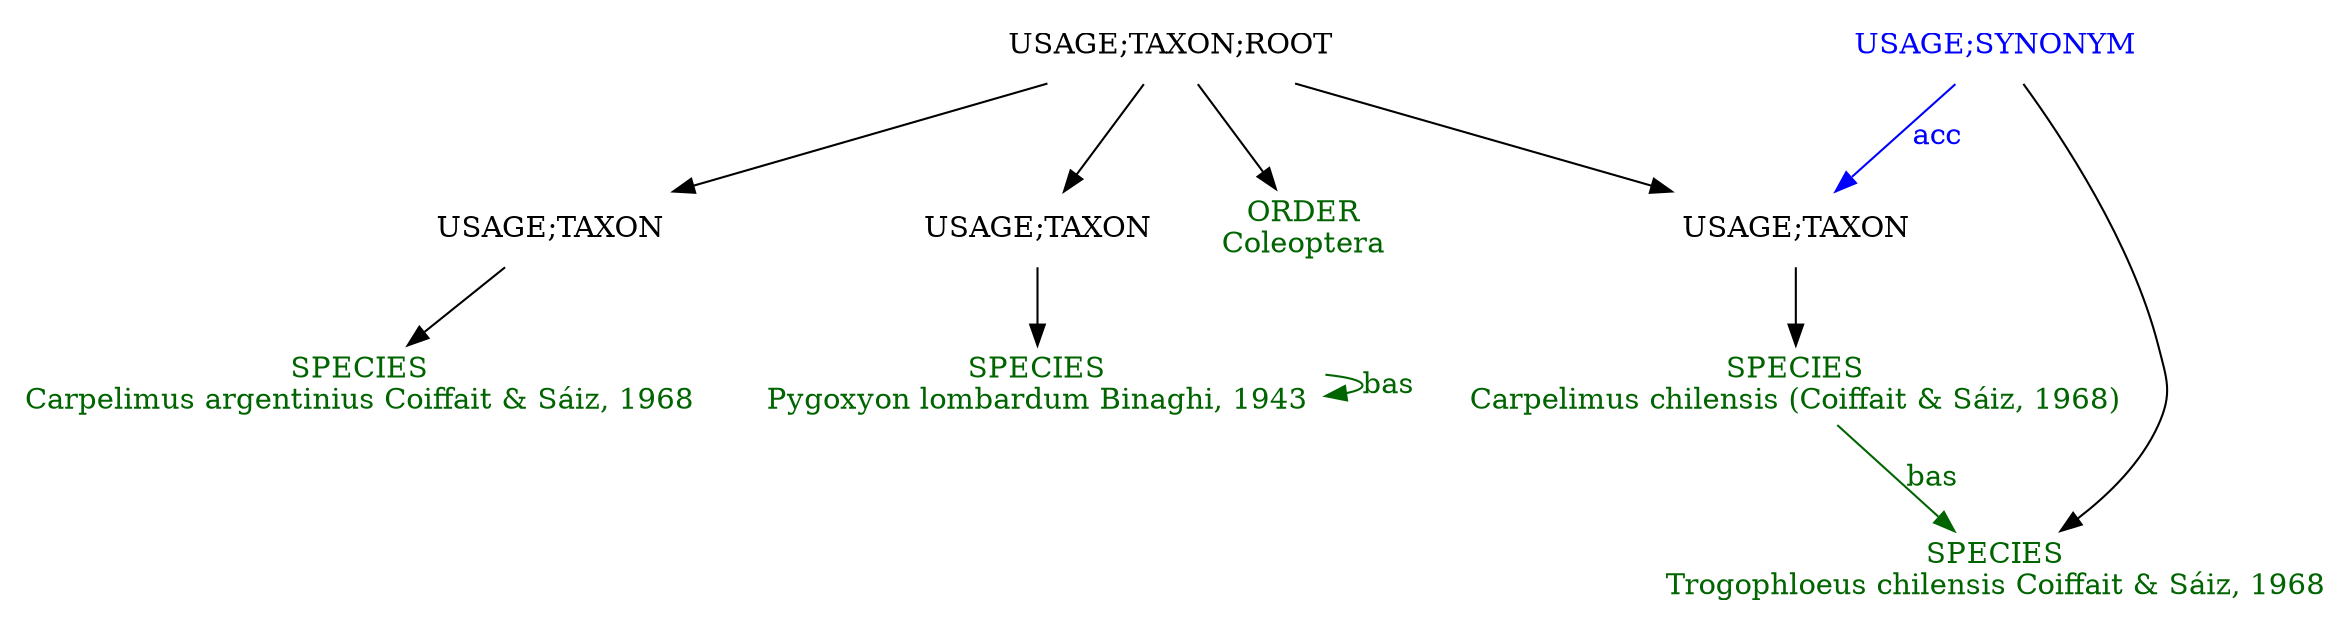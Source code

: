 digraph G {
  node [shape=plaintext]

  n0  [label="ORDER\nColeoptera", fontcolor=darkgreen]
  n1  [label="SPECIES\nPygoxyon lombardum Binaghi, 1943", fontcolor=darkgreen]
  n1 -> n1  [color=darkgreen, fontcolor=darkgreen, label="bas"]
  n2  [label="SPECIES\nCarpelimus chilensis (Coiffait & Sáiz, 1968)", fontcolor=darkgreen]
  n2 -> n3  [color=darkgreen, fontcolor=darkgreen, label="bas"]
  n3  [label="SPECIES\nTrogophloeus chilensis Coiffait & Sáiz, 1968", fontcolor=darkgreen]
  n4  [label="SPECIES\nCarpelimus argentinius Coiffait & Sáiz, 1968", fontcolor=darkgreen]
  n5  [label="USAGE;TAXON;ROOT"]
  n5 -> n8
  n5 -> n7
  n5 -> n6
  n5 -> n0
  n6  [label="USAGE;TAXON"]
  n6 -> n1
  n7  [label="USAGE;TAXON"]
  n7 -> n2
  n8  [label="USAGE;TAXON"]
  n8 -> n4
  n10  [label="USAGE;SYNONYM", fontcolor=blue]
  n10 -> n7  [color=blue, fontcolor=blue, label="acc"]
  n10 -> n3
}
